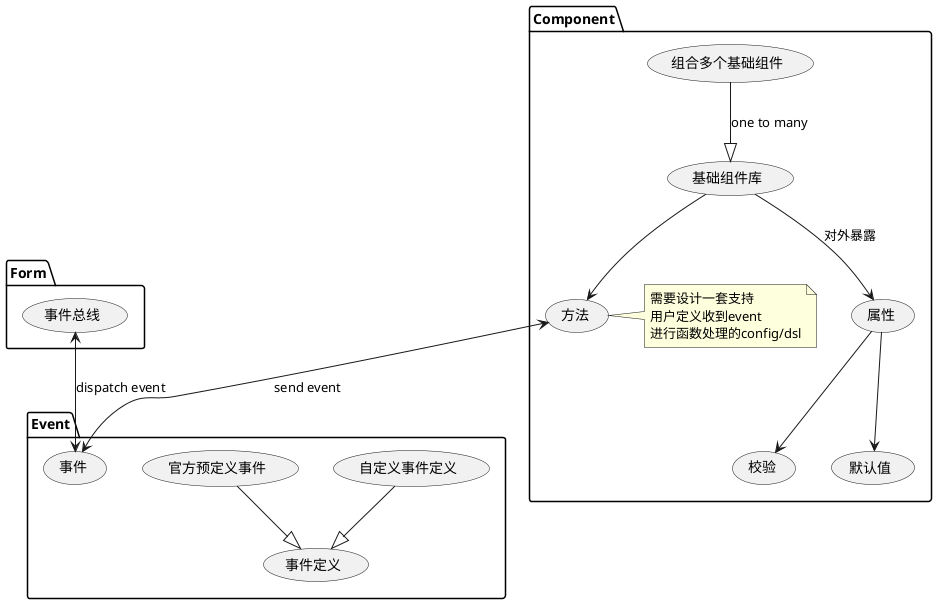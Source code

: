 @startuml



package Form {

    (事件总线) as eventbus
}


package Event {

    (事件定义) as eventDef

    (自定义事件定义) --|> eventDef
    (官方预定义事件) --|> eventDef

    (事件) as event
}

package Component {
    /'
    我们提供base component， 用户可基于这一套base component config 甚至更底层构建一套component
    这一套component应该是响应式的，组件内的逻辑是封闭的，以sheet为例
    '/
    (基础组件库) as (single)
    (属性) as property
    (组合多个基础组件) as collect
    (方法) as function

    note right of function
        需要设计一套支持
        用户定义收到event
        进行函数处理的config/dsl
    end note

    collect --|> (single): one to many


    (single) --> property: 对外暴露
    (single) --> function

    property --> (校验)
    property --> (默认值)

    eventbus <--> event: dispatch event

    function <--> event: send event



}



@enduml